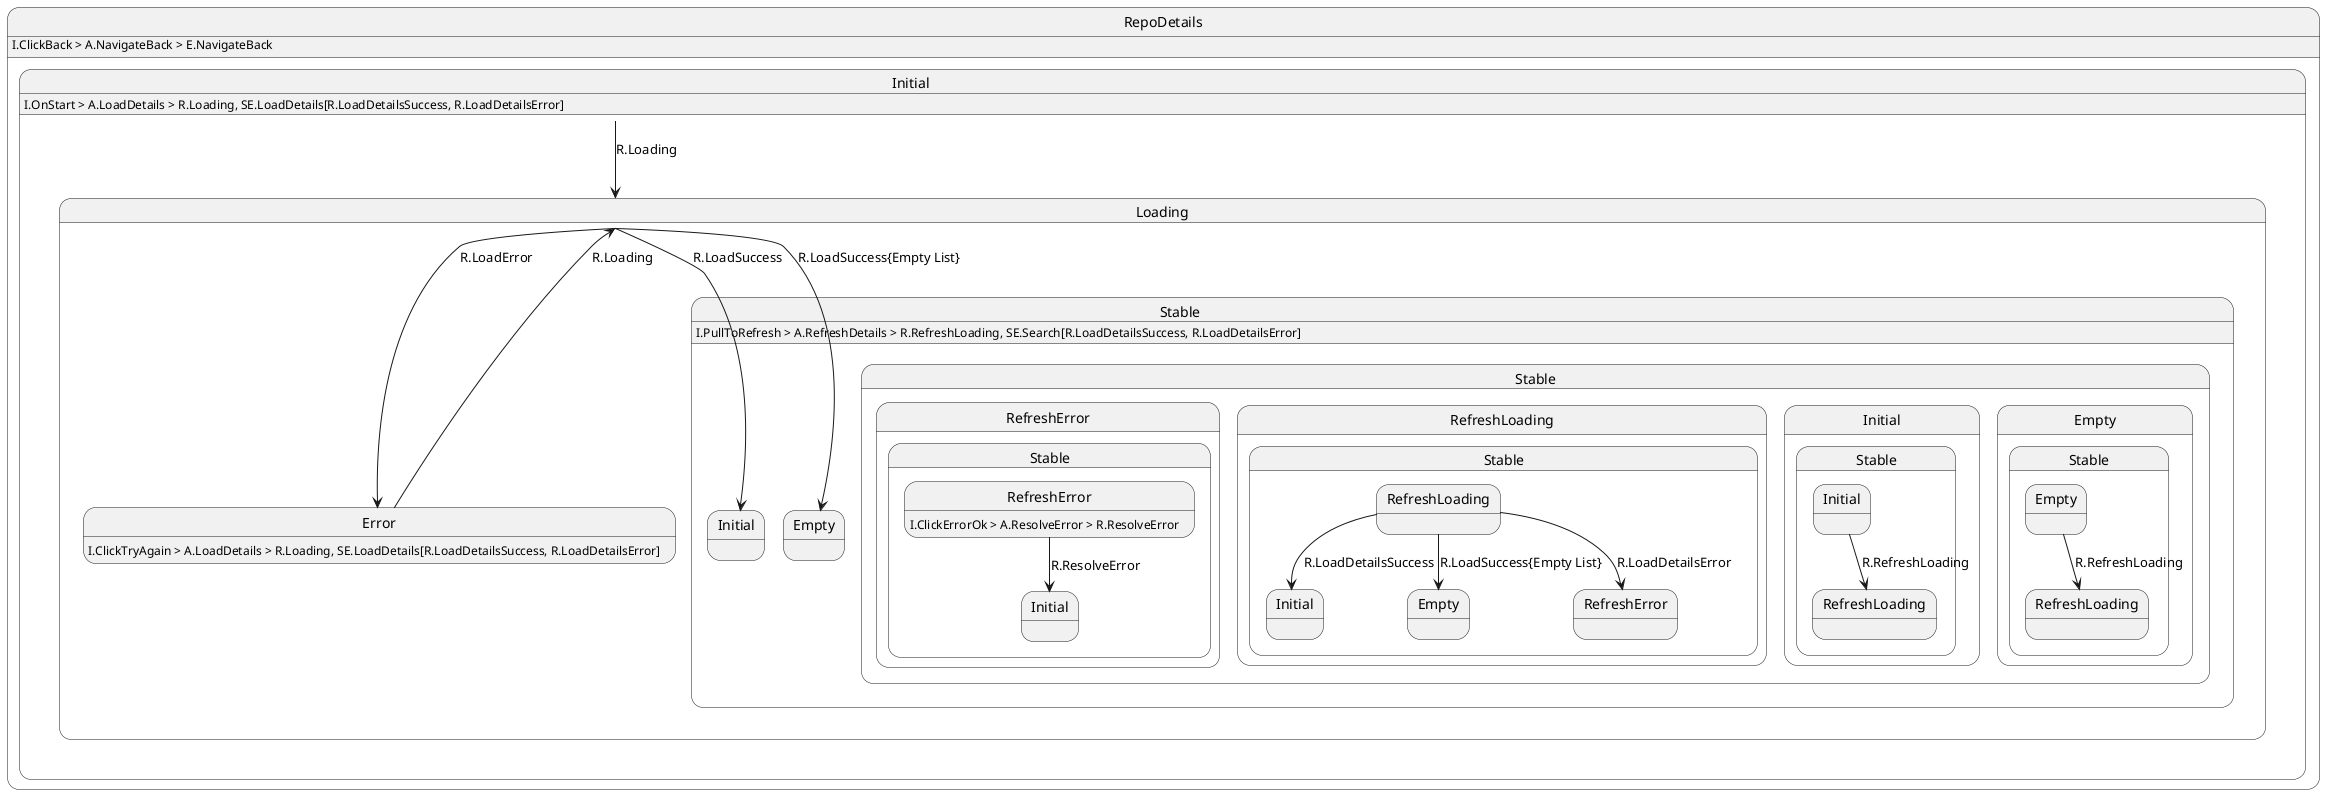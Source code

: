 @startuml RepoDetails
state RepoDetails {
    RepoDetails: I.ClickBack > A.NavigateBack > E.NavigateBack

    state Initial {
        Initial : I.OnStart > A.LoadDetails > R.Loading, SE.LoadDetails[R.LoadDetailsSuccess, R.LoadDetailsError]

        Initial --> Loading: R.Loading
    }

    state Loading {
        Loading --> Stable.Initial: R.LoadSuccess
        Loading --> Stable.Empty: R.LoadSuccess{Empty List}
        Loading --> Error: R.LoadError
    }

    state Stable {
        Stable : I.PullToRefresh > A.RefreshDetails > R.RefreshLoading, SE.Search[R.LoadDetailsSuccess, R.LoadDetailsError]

        state Stable.Empty {
            Stable.Empty --> Stable.RefreshLoading : R.RefreshLoading
        }

        state Stable.Initial {
            Stable.Initial --> Stable.RefreshLoading : R.RefreshLoading
        }

        state Stable.RefreshLoading {
            Stable.RefreshLoading --> Stable.Initial : R.LoadDetailsSuccess
            Stable.RefreshLoading --> Stable.Empty : R.LoadSuccess{Empty List}
            Stable.RefreshLoading --> Stable.RefreshError : R.LoadDetailsError
        }

        state Stable.RefreshError {
            Stable.RefreshError : I.ClickErrorOk > A.ResolveError > R.ResolveError

            Stable.RefreshError --> Stable.Initial : R.ResolveError
        }
    }

    state Error {
        Error : I.ClickTryAgain > A.LoadDetails > R.Loading, SE.LoadDetails[R.LoadDetailsSuccess, R.LoadDetailsError]

        Error --> Loading : R.Loading
    }
}
@enduml
